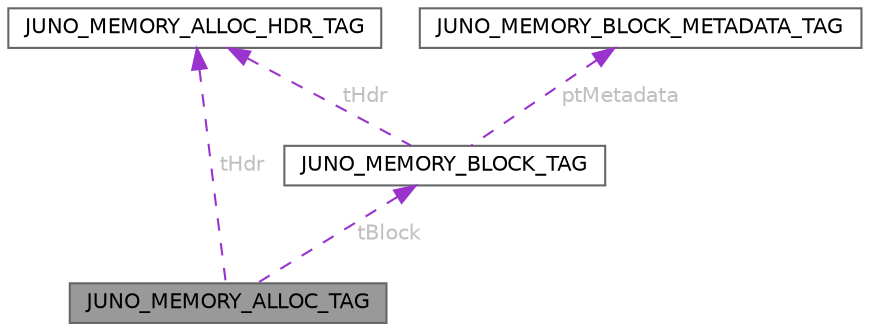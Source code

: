 digraph "JUNO_MEMORY_ALLOC_TAG"
{
 // LATEX_PDF_SIZE
  bgcolor="transparent";
  edge [fontname=Helvetica,fontsize=10,labelfontname=Helvetica,labelfontsize=10];
  node [fontname=Helvetica,fontsize=10,shape=box,height=0.2,width=0.4];
  Node1 [id="Node000001",label="JUNO_MEMORY_ALLOC_TAG",height=0.2,width=0.4,color="gray40", fillcolor="grey60", style="filled", fontcolor="black",tooltip="Union for a generic memory allocation. Accommodates various allocation types, currently including blo..."];
  Node2 -> Node1 [id="edge1_Node000001_Node000002",dir="back",color="darkorchid3",style="dashed",tooltip=" ",label=" tHdr",fontcolor="grey" ];
  Node2 [id="Node000002",label="JUNO_MEMORY_ALLOC_HDR_TAG",height=0.2,width=0.4,color="gray40", fillcolor="white", style="filled",URL="$structJUNO__MEMORY__ALLOC__HDR__TAG.html",tooltip="Structure for memory allocation header. Contains general information including the type of allocation..."];
  Node3 -> Node1 [id="edge2_Node000001_Node000003",dir="back",color="darkorchid3",style="dashed",tooltip=" ",label=" tBlock",fontcolor="grey" ];
  Node3 [id="Node000003",label="JUNO_MEMORY_BLOCK_TAG",height=0.2,width=0.4,color="gray40", fillcolor="white", style="filled",URL="$structJUNO__MEMORY__BLOCK__TAG.html",tooltip="Structure representing a block-based memory allocator. Manages a fixed-size memory area along with as..."];
  Node2 -> Node3 [id="edge3_Node000003_Node000002",dir="back",color="darkorchid3",style="dashed",tooltip=" ",label=" tHdr",fontcolor="grey" ];
  Node4 -> Node3 [id="edge4_Node000003_Node000004",dir="back",color="darkorchid3",style="dashed",tooltip=" ",label=" ptMetadata",fontcolor="grey" ];
  Node4 [id="Node000004",label="JUNO_MEMORY_BLOCK_METADATA_TAG",height=0.2,width=0.4,color="gray40", fillcolor="white", style="filled",URL="$structJUNO__MEMORY__BLOCK__METADATA__TAG.html",tooltip=" "];
}

